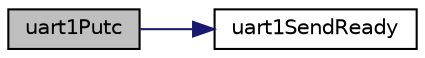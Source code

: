 digraph "uart1Putc"
{
  edge [fontname="Helvetica",fontsize="10",labelfontname="Helvetica",labelfontsize="10"];
  node [fontname="Helvetica",fontsize="10",shape=record];
  rankdir="LR";
  Node6 [label="uart1Putc",height=0.2,width=0.4,color="black", fillcolor="grey75", style="filled", fontcolor="black"];
  Node6 -> Node7 [color="midnightblue",fontsize="10",style="solid",fontname="Helvetica"];
  Node7 [label="uart1SendReady",height=0.2,width=0.4,color="black", fillcolor="white", style="filled",URL="$de/ddf/uart1_8cpp.html#a0331ec8e6f8b6a8abccb838651a9beb7"];
}
